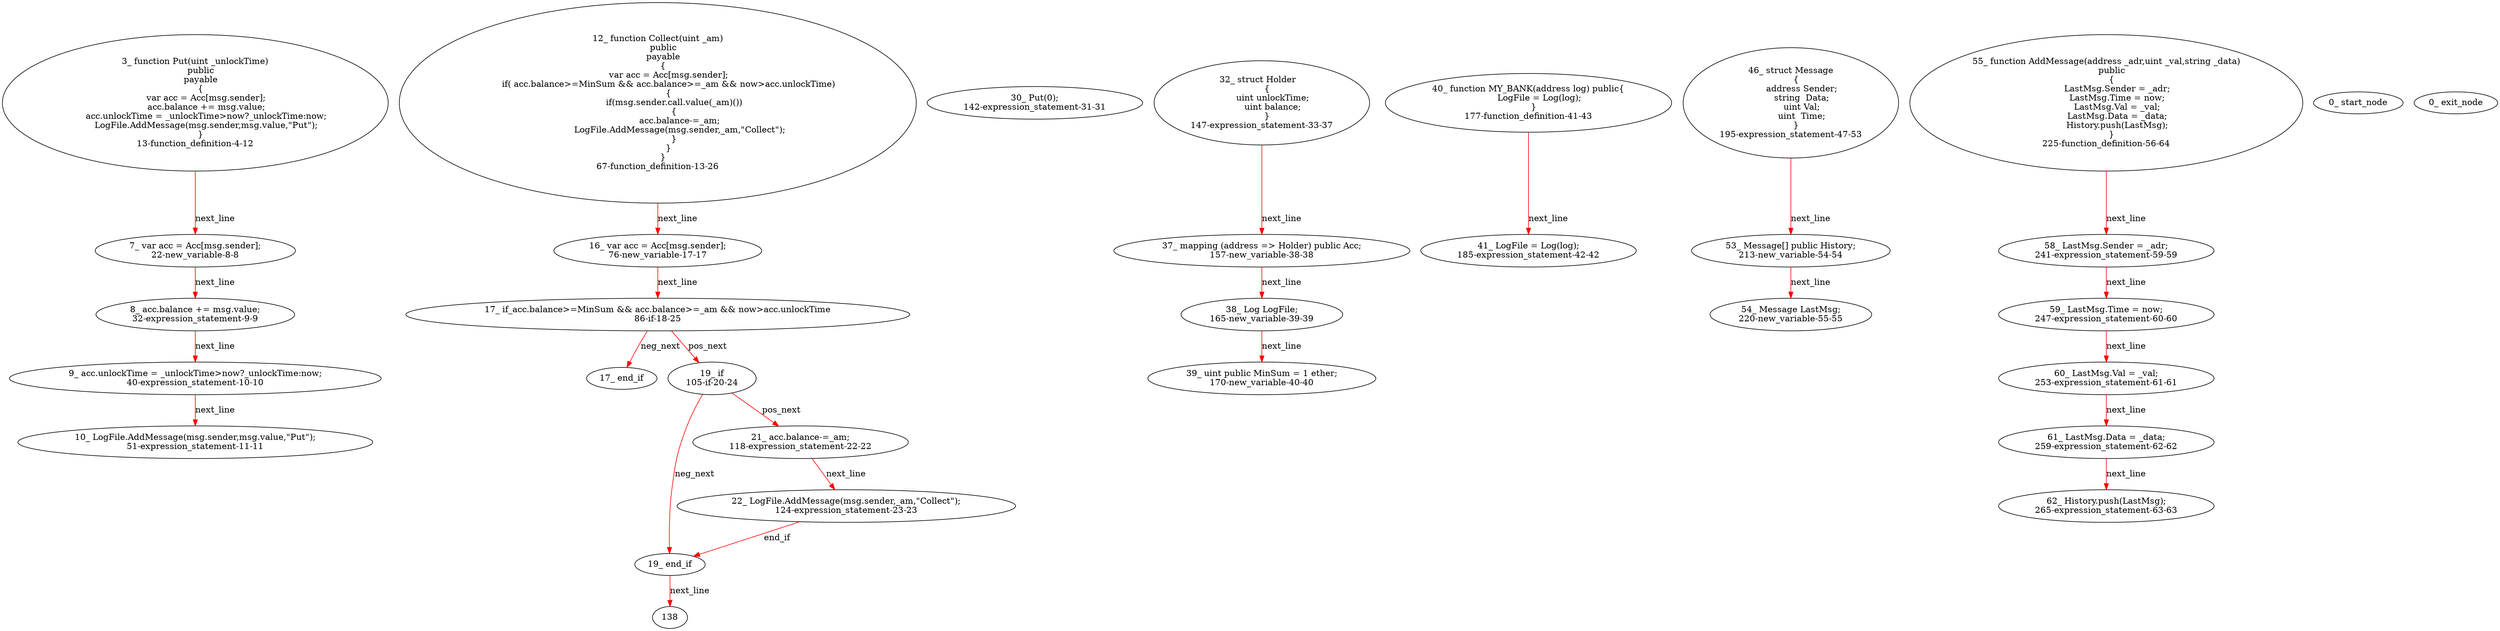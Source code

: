 digraph  {
13 [label="3_ function Put(uint _unlockTime)\n    public\n    payable\n    {\n        var acc = Acc[msg.sender];\n        acc.balance += msg.value;\n        acc.unlockTime = _unlockTime>now?_unlockTime:now;\n        LogFile.AddMessage(msg.sender,msg.value,\"Put\");\n    }\n13-function_definition-4-12", method="Put(uint _unlockTime)", type_label=function_definition];
22 [label="7_ var acc = Acc[msg.sender];\n22-new_variable-8-8", method="Put(uint _unlockTime)", type_label=new_variable];
32 [label="8_ acc.balance += msg.value;\n32-expression_statement-9-9", method="Put(uint _unlockTime)", type_label=expression_statement];
40 [label="9_ acc.unlockTime = _unlockTime>now?_unlockTime:now;\n40-expression_statement-10-10", method="Put(uint _unlockTime)", type_label=expression_statement];
51 [label="10_ LogFile.AddMessage(msg.sender,msg.value,\"Put\");\n51-expression_statement-11-11", method="Put(uint _unlockTime)", type_label=expression_statement];
67 [label="12_ function Collect(uint _am)\n    public\n    payable\n    {\n        var acc = Acc[msg.sender];\n        if( acc.balance>=MinSum && acc.balance>=_am && now>acc.unlockTime)\n        {\n            if(msg.sender.call.value(_am)())\n            {\n                acc.balance-=_am;\n                LogFile.AddMessage(msg.sender,_am,\"Collect\");\n            }\n        }\n    }\n67-function_definition-13-26", method="Collect(uint _am)", type_label=function_definition];
76 [label="16_ var acc = Acc[msg.sender];\n76-new_variable-17-17", method="Collect(uint _am)", type_label=new_variable];
86 [label="17_ if_acc.balance>=MinSum && acc.balance>=_am && now>acc.unlockTime\n86-if-18-25", method="Collect(uint _am)", type_label=if];
353 [label="17_ end_if", method="Collect(uint _am)", type_label=end_if];
105 [label="19_ if\n105-if-20-24", method="Collect(uint _am)", type_label=if];
372 [label="19_ end_if", method="Collect(uint _am)", type_label=end_if];
118 [label="21_ acc.balance-=_am;\n118-expression_statement-22-22", method="Collect(uint _am)", type_label=expression_statement];
124 [label="22_ LogFile.AddMessage(msg.sender,_am,\"Collect\");\n124-expression_statement-23-23", method="Collect(uint _am)", type_label=expression_statement];
142 [label="30_ Put(0);\n142-expression_statement-31-31", method="", type_label=expression_statement];
147 [label="32_ struct Holder   \n    {\n        uint unlockTime;\n        uint balance;\n    }\n147-expression_statement-33-37", method="Holder()", type_label=expression_statement];
157 [label="37_ mapping (address => Holder) public Acc;\n157-new_variable-38-38", method="", type_label=new_variable];
165 [label="38_ Log LogFile;\n165-new_variable-39-39", method="", type_label=new_variable];
170 [label="39_ uint public MinSum = 1 ether;\n170-new_variable-40-40", method="", type_label=new_variable];
177 [label="40_ function MY_BANK(address log) public{\n        LogFile = Log(log);\n    }\n177-function_definition-41-43", method="MY_BANK(address log)", type_label=function_definition];
185 [label="41_ LogFile = Log(log);\n185-expression_statement-42-42", method="MY_BANK(address log)", type_label=expression_statement];
195 [label="46_ struct Message\n    {\n        address Sender;\n        string  Data;\n        uint Val;\n        uint  Time;\n    }\n195-expression_statement-47-53", method="Message()", type_label=expression_statement];
213 [label="53_ Message[] public History;\n213-new_variable-54-54", method="", type_label=new_variable];
220 [label="54_ Message LastMsg;\n220-new_variable-55-55", method="", type_label=new_variable];
225 [label="55_ function AddMessage(address _adr,uint _val,string _data)\n    public\n    {\n        LastMsg.Sender = _adr;\n        LastMsg.Time = now;\n        LastMsg.Val = _val;\n        LastMsg.Data = _data;\n        History.push(LastMsg);\n    }\n225-function_definition-56-64", method="AddMessage(address _adr,uint _val,string _data)", type_label=function_definition];
241 [label="58_ LastMsg.Sender = _adr;\n241-expression_statement-59-59", method="AddMessage(address _adr,uint _val,string _data)", type_label=expression_statement];
247 [label="59_ LastMsg.Time = now;\n247-expression_statement-60-60", method="AddMessage(address _adr,uint _val,string _data)", type_label=expression_statement];
253 [label="60_ LastMsg.Val = _val;\n253-expression_statement-61-61", method="AddMessage(address _adr,uint _val,string _data)", type_label=expression_statement];
259 [label="61_ LastMsg.Data = _data;\n259-expression_statement-62-62", method="AddMessage(address _adr,uint _val,string _data)", type_label=expression_statement];
265 [label="62_ History.push(LastMsg);\n265-expression_statement-63-63", method="AddMessage(address _adr,uint _val,string _data)", type_label=expression_statement];
1 [label="0_ start_node", method="", type_label=start];
2 [label="0_ exit_node", method="", type_label=exit];
138;
13 -> 22  [color=red, controlflow_type=next_line, edge_type=CFG_edge, key=0, label=next_line];
22 -> 32  [color=red, controlflow_type=next_line, edge_type=CFG_edge, key=0, label=next_line];
32 -> 40  [color=red, controlflow_type=next_line, edge_type=CFG_edge, key=0, label=next_line];
40 -> 51  [color=red, controlflow_type=next_line, edge_type=CFG_edge, key=0, label=next_line];
67 -> 76  [color=red, controlflow_type=next_line, edge_type=CFG_edge, key=0, label=next_line];
76 -> 86  [color=red, controlflow_type=next_line, edge_type=CFG_edge, key=0, label=next_line];
86 -> 105  [color=red, controlflow_type=pos_next, edge_type=CFG_edge, key=0, label=pos_next];
86 -> 353  [color=red, controlflow_type=neg_next, edge_type=CFG_edge, key=0, label=neg_next];
105 -> 118  [color=red, controlflow_type=pos_next, edge_type=CFG_edge, key=0, label=pos_next];
105 -> 372  [color=red, controlflow_type=neg_next, edge_type=CFG_edge, key=0, label=neg_next];
372 -> 138  [color=red, controlflow_type=next_line, edge_type=CFG_edge, key=0, label=next_line];
118 -> 124  [color=red, controlflow_type=next_line, edge_type=CFG_edge, key=0, label=next_line];
124 -> 372  [color=red, controlflow_type=end_if, edge_type=CFG_edge, key=0, label=end_if];
147 -> 157  [color=red, controlflow_type=next_line, edge_type=CFG_edge, key=0, label=next_line];
157 -> 165  [color=red, controlflow_type=next_line, edge_type=CFG_edge, key=0, label=next_line];
165 -> 170  [color=red, controlflow_type=next_line, edge_type=CFG_edge, key=0, label=next_line];
177 -> 185  [color=red, controlflow_type=next_line, edge_type=CFG_edge, key=0, label=next_line];
195 -> 213  [color=red, controlflow_type=next_line, edge_type=CFG_edge, key=0, label=next_line];
213 -> 220  [color=red, controlflow_type=next_line, edge_type=CFG_edge, key=0, label=next_line];
225 -> 241  [color=red, controlflow_type=next_line, edge_type=CFG_edge, key=0, label=next_line];
241 -> 247  [color=red, controlflow_type=next_line, edge_type=CFG_edge, key=0, label=next_line];
247 -> 253  [color=red, controlflow_type=next_line, edge_type=CFG_edge, key=0, label=next_line];
253 -> 259  [color=red, controlflow_type=next_line, edge_type=CFG_edge, key=0, label=next_line];
259 -> 265  [color=red, controlflow_type=next_line, edge_type=CFG_edge, key=0, label=next_line];
}
